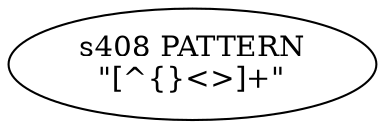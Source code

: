 
  digraph jsx_text {
  
    rankdir=LR;
  
    s408 [label="s408 PATTERN\n\"[^{}<>]+\""];
  
  }
  